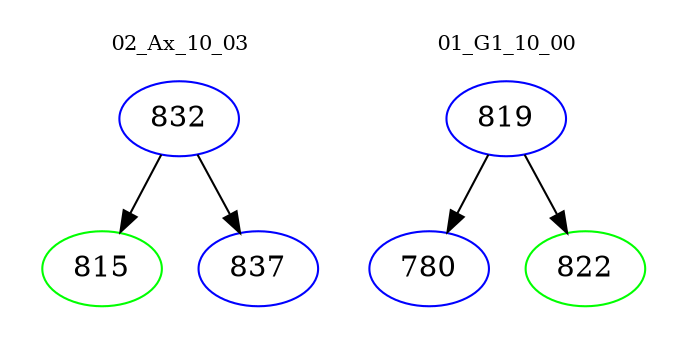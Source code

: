 digraph{
subgraph cluster_0 {
color = white
label = "02_Ax_10_03";
fontsize=10;
T0_832 [label="832", color="blue"]
T0_832 -> T0_815 [color="black"]
T0_815 [label="815", color="green"]
T0_832 -> T0_837 [color="black"]
T0_837 [label="837", color="blue"]
}
subgraph cluster_1 {
color = white
label = "01_G1_10_00";
fontsize=10;
T1_819 [label="819", color="blue"]
T1_819 -> T1_780 [color="black"]
T1_780 [label="780", color="blue"]
T1_819 -> T1_822 [color="black"]
T1_822 [label="822", color="green"]
}
}
